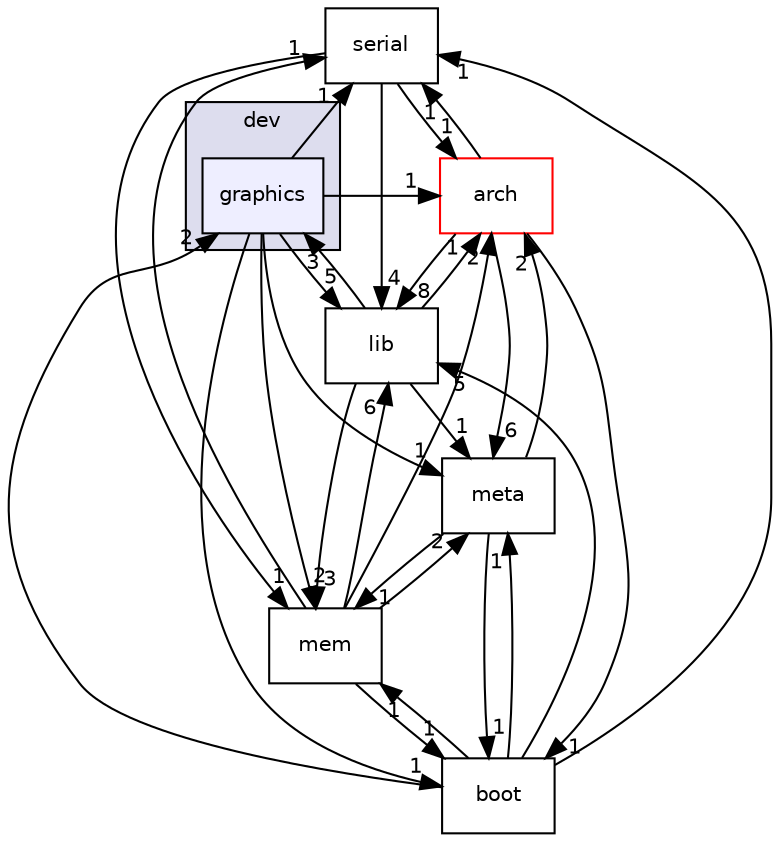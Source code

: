 digraph "graphics" {
  compound=true
  node [ fontsize="10", fontname="Helvetica"];
  edge [ labelfontsize="10", labelfontname="Helvetica"];
  subgraph clusterdir_aa74cb49fdf9b71a4ed99e37b64b0c24 {
    graph [ bgcolor="#ddddee", pencolor="black", label="dev" fontname="Helvetica", fontsize="10", URL="dir_aa74cb49fdf9b71a4ed99e37b64b0c24.html"]
  dir_4c3140c64ff709627b419aee658739db [shape=box, label="graphics", style="filled", fillcolor="#eeeeff", pencolor="black", URL="dir_4c3140c64ff709627b419aee658739db.html"];
  }
  dir_157ad9766d1c15e7ac476f2dcba3d4ca [shape=box label="serial" URL="dir_157ad9766d1c15e7ac476f2dcba3d4ca.html"];
  dir_2f3d62dc37e0bfc099998101bdb67f30 [shape=box label="meta" URL="dir_2f3d62dc37e0bfc099998101bdb67f30.html"];
  dir_4a04b9aac4eefdd334a78e565f4616f2 [shape=box label="arch" fillcolor="white" style="filled" color="red" URL="dir_4a04b9aac4eefdd334a78e565f4616f2.html"];
  dir_ecf7259329ba7794ad7c9558e45771a7 [shape=box label="boot" URL="dir_ecf7259329ba7794ad7c9558e45771a7.html"];
  dir_c883bf649c7845365059c82cfcfc2919 [shape=box label="lib" URL="dir_c883bf649c7845365059c82cfcfc2919.html"];
  dir_539c600d05e734858cfd9a589845008d [shape=box label="mem" URL="dir_539c600d05e734858cfd9a589845008d.html"];
  dir_157ad9766d1c15e7ac476f2dcba3d4ca->dir_4a04b9aac4eefdd334a78e565f4616f2 [headlabel="1", labeldistance=1.5 headhref="dir_000012_000002.html"];
  dir_157ad9766d1c15e7ac476f2dcba3d4ca->dir_c883bf649c7845365059c82cfcfc2919 [headlabel="4", labeldistance=1.5 headhref="dir_000012_000005.html"];
  dir_157ad9766d1c15e7ac476f2dcba3d4ca->dir_539c600d05e734858cfd9a589845008d [headlabel="1", labeldistance=1.5 headhref="dir_000012_000011.html"];
  dir_2f3d62dc37e0bfc099998101bdb67f30->dir_4a04b9aac4eefdd334a78e565f4616f2 [headlabel="2", labeldistance=1.5 headhref="dir_000007_000002.html"];
  dir_2f3d62dc37e0bfc099998101bdb67f30->dir_ecf7259329ba7794ad7c9558e45771a7 [headlabel="1", labeldistance=1.5 headhref="dir_000007_000004.html"];
  dir_2f3d62dc37e0bfc099998101bdb67f30->dir_539c600d05e734858cfd9a589845008d [headlabel="1", labeldistance=1.5 headhref="dir_000007_000011.html"];
  dir_4a04b9aac4eefdd334a78e565f4616f2->dir_157ad9766d1c15e7ac476f2dcba3d4ca [headlabel="1", labeldistance=1.5 headhref="dir_000002_000012.html"];
  dir_4a04b9aac4eefdd334a78e565f4616f2->dir_2f3d62dc37e0bfc099998101bdb67f30 [headlabel="6", labeldistance=1.5 headhref="dir_000002_000007.html"];
  dir_4a04b9aac4eefdd334a78e565f4616f2->dir_ecf7259329ba7794ad7c9558e45771a7 [headlabel="1", labeldistance=1.5 headhref="dir_000002_000004.html"];
  dir_4a04b9aac4eefdd334a78e565f4616f2->dir_c883bf649c7845365059c82cfcfc2919 [headlabel="8", labeldistance=1.5 headhref="dir_000002_000005.html"];
  dir_ecf7259329ba7794ad7c9558e45771a7->dir_157ad9766d1c15e7ac476f2dcba3d4ca [headlabel="1", labeldistance=1.5 headhref="dir_000004_000012.html"];
  dir_ecf7259329ba7794ad7c9558e45771a7->dir_2f3d62dc37e0bfc099998101bdb67f30 [headlabel="1", labeldistance=1.5 headhref="dir_000004_000007.html"];
  dir_ecf7259329ba7794ad7c9558e45771a7->dir_c883bf649c7845365059c82cfcfc2919 [headlabel="5", labeldistance=1.5 headhref="dir_000004_000005.html"];
  dir_ecf7259329ba7794ad7c9558e45771a7->dir_539c600d05e734858cfd9a589845008d [headlabel="1", labeldistance=1.5 headhref="dir_000004_000011.html"];
  dir_ecf7259329ba7794ad7c9558e45771a7->dir_4c3140c64ff709627b419aee658739db [headlabel="2", labeldistance=1.5 headhref="dir_000004_000009.html"];
  dir_c883bf649c7845365059c82cfcfc2919->dir_2f3d62dc37e0bfc099998101bdb67f30 [headlabel="1", labeldistance=1.5 headhref="dir_000005_000007.html"];
  dir_c883bf649c7845365059c82cfcfc2919->dir_4a04b9aac4eefdd334a78e565f4616f2 [headlabel="1", labeldistance=1.5 headhref="dir_000005_000002.html"];
  dir_c883bf649c7845365059c82cfcfc2919->dir_539c600d05e734858cfd9a589845008d [headlabel="3", labeldistance=1.5 headhref="dir_000005_000011.html"];
  dir_c883bf649c7845365059c82cfcfc2919->dir_4c3140c64ff709627b419aee658739db [headlabel="3", labeldistance=1.5 headhref="dir_000005_000009.html"];
  dir_539c600d05e734858cfd9a589845008d->dir_157ad9766d1c15e7ac476f2dcba3d4ca [headlabel="1", labeldistance=1.5 headhref="dir_000011_000012.html"];
  dir_539c600d05e734858cfd9a589845008d->dir_2f3d62dc37e0bfc099998101bdb67f30 [headlabel="2", labeldistance=1.5 headhref="dir_000011_000007.html"];
  dir_539c600d05e734858cfd9a589845008d->dir_4a04b9aac4eefdd334a78e565f4616f2 [headlabel="2", labeldistance=1.5 headhref="dir_000011_000002.html"];
  dir_539c600d05e734858cfd9a589845008d->dir_ecf7259329ba7794ad7c9558e45771a7 [headlabel="1", labeldistance=1.5 headhref="dir_000011_000004.html"];
  dir_539c600d05e734858cfd9a589845008d->dir_c883bf649c7845365059c82cfcfc2919 [headlabel="6", labeldistance=1.5 headhref="dir_000011_000005.html"];
  dir_4c3140c64ff709627b419aee658739db->dir_157ad9766d1c15e7ac476f2dcba3d4ca [headlabel="1", labeldistance=1.5 headhref="dir_000009_000012.html"];
  dir_4c3140c64ff709627b419aee658739db->dir_2f3d62dc37e0bfc099998101bdb67f30 [headlabel="1", labeldistance=1.5 headhref="dir_000009_000007.html"];
  dir_4c3140c64ff709627b419aee658739db->dir_4a04b9aac4eefdd334a78e565f4616f2 [headlabel="1", labeldistance=1.5 headhref="dir_000009_000002.html"];
  dir_4c3140c64ff709627b419aee658739db->dir_ecf7259329ba7794ad7c9558e45771a7 [headlabel="1", labeldistance=1.5 headhref="dir_000009_000004.html"];
  dir_4c3140c64ff709627b419aee658739db->dir_c883bf649c7845365059c82cfcfc2919 [headlabel="5", labeldistance=1.5 headhref="dir_000009_000005.html"];
  dir_4c3140c64ff709627b419aee658739db->dir_539c600d05e734858cfd9a589845008d [headlabel="2", labeldistance=1.5 headhref="dir_000009_000011.html"];
}
